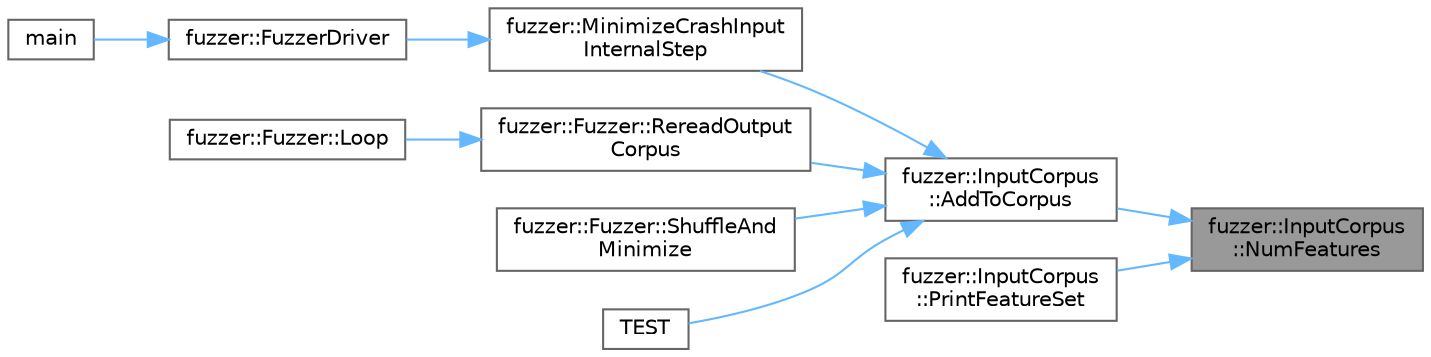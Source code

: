 digraph "fuzzer::InputCorpus::NumFeatures"
{
 // LATEX_PDF_SIZE
  bgcolor="transparent";
  edge [fontname=Helvetica,fontsize=10,labelfontname=Helvetica,labelfontsize=10];
  node [fontname=Helvetica,fontsize=10,shape=box,height=0.2,width=0.4];
  rankdir="RL";
  Node1 [id="Node000001",label="fuzzer::InputCorpus\l::NumFeatures",height=0.2,width=0.4,color="gray40", fillcolor="grey60", style="filled", fontcolor="black",tooltip=" "];
  Node1 -> Node2 [id="edge1_Node000001_Node000002",dir="back",color="steelblue1",style="solid",tooltip=" "];
  Node2 [id="Node000002",label="fuzzer::InputCorpus\l::AddToCorpus",height=0.2,width=0.4,color="grey40", fillcolor="white", style="filled",URL="$classfuzzer_1_1_input_corpus.html#ac90b42d22754fcd60b9cb67f92ee4995",tooltip=" "];
  Node2 -> Node3 [id="edge2_Node000002_Node000003",dir="back",color="steelblue1",style="solid",tooltip=" "];
  Node3 [id="Node000003",label="fuzzer::MinimizeCrashInput\lInternalStep",height=0.2,width=0.4,color="grey40", fillcolor="white", style="filled",URL="$namespacefuzzer.html#a1553a49adb4d4d19b4f4dd52ff54cb68",tooltip=" "];
  Node3 -> Node4 [id="edge3_Node000003_Node000004",dir="back",color="steelblue1",style="solid",tooltip=" "];
  Node4 [id="Node000004",label="fuzzer::FuzzerDriver",height=0.2,width=0.4,color="grey40", fillcolor="white", style="filled",URL="$namespacefuzzer.html#a78f142089de84c6cbf7b5cab5f766af7",tooltip=" "];
  Node4 -> Node5 [id="edge4_Node000004_Node000005",dir="back",color="steelblue1",style="solid",tooltip=" "];
  Node5 [id="Node000005",label="main",height=0.2,width=0.4,color="grey40", fillcolor="white", style="filled",URL="$_fuzzer_main_8cpp.html#a3c04138a5bfe5d72780bb7e82a18e627",tooltip=" "];
  Node2 -> Node6 [id="edge5_Node000002_Node000006",dir="back",color="steelblue1",style="solid",tooltip=" "];
  Node6 [id="Node000006",label="fuzzer::Fuzzer::RereadOutput\lCorpus",height=0.2,width=0.4,color="grey40", fillcolor="white", style="filled",URL="$classfuzzer_1_1_fuzzer.html#a44506dc46253928eb73397091d6c4c32",tooltip=" "];
  Node6 -> Node7 [id="edge6_Node000006_Node000007",dir="back",color="steelblue1",style="solid",tooltip=" "];
  Node7 [id="Node000007",label="fuzzer::Fuzzer::Loop",height=0.2,width=0.4,color="grey40", fillcolor="white", style="filled",URL="$classfuzzer_1_1_fuzzer.html#a0306e29f06ced3d24ed0417ea2fef34b",tooltip=" "];
  Node2 -> Node8 [id="edge7_Node000002_Node000008",dir="back",color="steelblue1",style="solid",tooltip=" "];
  Node8 [id="Node000008",label="fuzzer::Fuzzer::ShuffleAnd\lMinimize",height=0.2,width=0.4,color="grey40", fillcolor="white", style="filled",URL="$classfuzzer_1_1_fuzzer.html#a368fcca328a7e72c500caf081227f7ef",tooltip=" "];
  Node2 -> Node9 [id="edge8_Node000002_Node000009",dir="back",color="steelblue1",style="solid",tooltip=" "];
  Node9 [id="Node000009",label="TEST",height=0.2,width=0.4,color="grey40", fillcolor="white", style="filled",URL="$_fuzzer_unittest_8cpp.html#aad9e8923a41140151cf52209bd2b76b4",tooltip=" "];
  Node1 -> Node10 [id="edge9_Node000001_Node000010",dir="back",color="steelblue1",style="solid",tooltip=" "];
  Node10 [id="Node000010",label="fuzzer::InputCorpus\l::PrintFeatureSet",height=0.2,width=0.4,color="grey40", fillcolor="white", style="filled",URL="$classfuzzer_1_1_input_corpus.html#a744f87fa757688d048cbe30dee1cb6ea",tooltip=" "];
}
